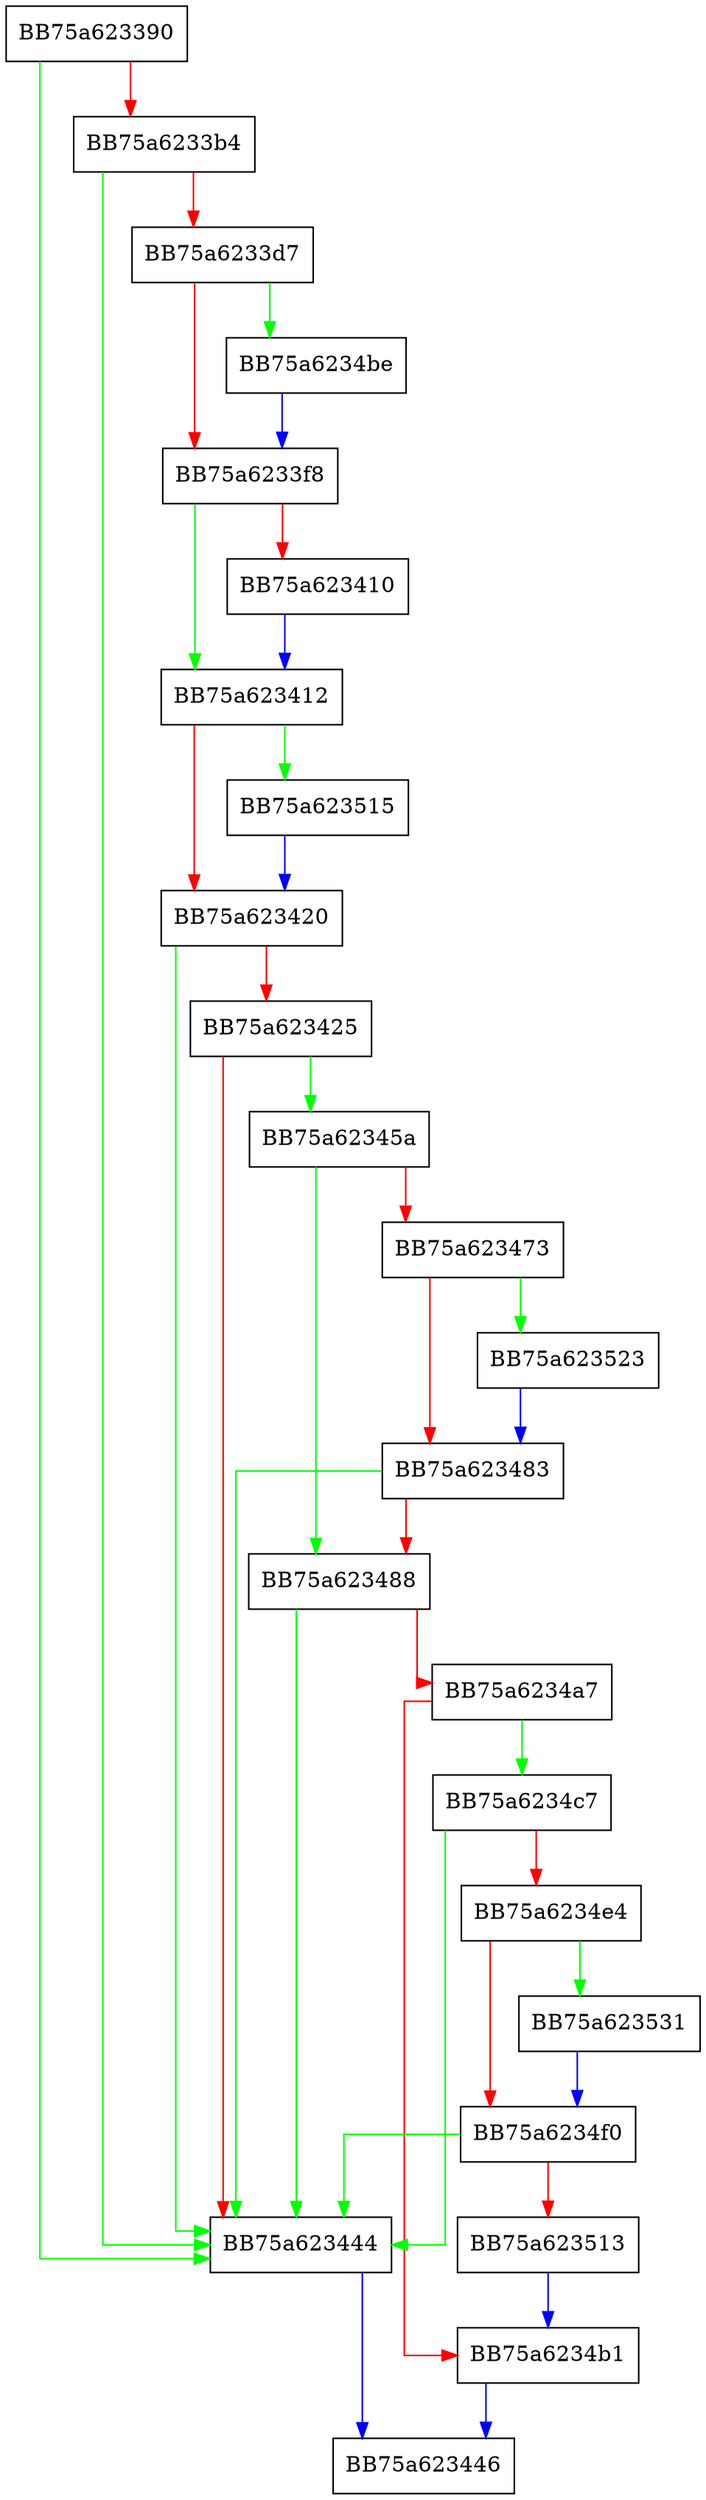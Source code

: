 digraph scan_tls {
  node [shape="box"];
  graph [splines=ortho];
  BB75a623390 -> BB75a623444 [color="green"];
  BB75a623390 -> BB75a6233b4 [color="red"];
  BB75a6233b4 -> BB75a623444 [color="green"];
  BB75a6233b4 -> BB75a6233d7 [color="red"];
  BB75a6233d7 -> BB75a6234be [color="green"];
  BB75a6233d7 -> BB75a6233f8 [color="red"];
  BB75a6233f8 -> BB75a623412 [color="green"];
  BB75a6233f8 -> BB75a623410 [color="red"];
  BB75a623410 -> BB75a623412 [color="blue"];
  BB75a623412 -> BB75a623515 [color="green"];
  BB75a623412 -> BB75a623420 [color="red"];
  BB75a623420 -> BB75a623444 [color="green"];
  BB75a623420 -> BB75a623425 [color="red"];
  BB75a623425 -> BB75a62345a [color="green"];
  BB75a623425 -> BB75a623444 [color="red"];
  BB75a623444 -> BB75a623446 [color="blue"];
  BB75a62345a -> BB75a623488 [color="green"];
  BB75a62345a -> BB75a623473 [color="red"];
  BB75a623473 -> BB75a623523 [color="green"];
  BB75a623473 -> BB75a623483 [color="red"];
  BB75a623483 -> BB75a623444 [color="green"];
  BB75a623483 -> BB75a623488 [color="red"];
  BB75a623488 -> BB75a623444 [color="green"];
  BB75a623488 -> BB75a6234a7 [color="red"];
  BB75a6234a7 -> BB75a6234c7 [color="green"];
  BB75a6234a7 -> BB75a6234b1 [color="red"];
  BB75a6234b1 -> BB75a623446 [color="blue"];
  BB75a6234be -> BB75a6233f8 [color="blue"];
  BB75a6234c7 -> BB75a623444 [color="green"];
  BB75a6234c7 -> BB75a6234e4 [color="red"];
  BB75a6234e4 -> BB75a623531 [color="green"];
  BB75a6234e4 -> BB75a6234f0 [color="red"];
  BB75a6234f0 -> BB75a623444 [color="green"];
  BB75a6234f0 -> BB75a623513 [color="red"];
  BB75a623513 -> BB75a6234b1 [color="blue"];
  BB75a623515 -> BB75a623420 [color="blue"];
  BB75a623523 -> BB75a623483 [color="blue"];
  BB75a623531 -> BB75a6234f0 [color="blue"];
}
